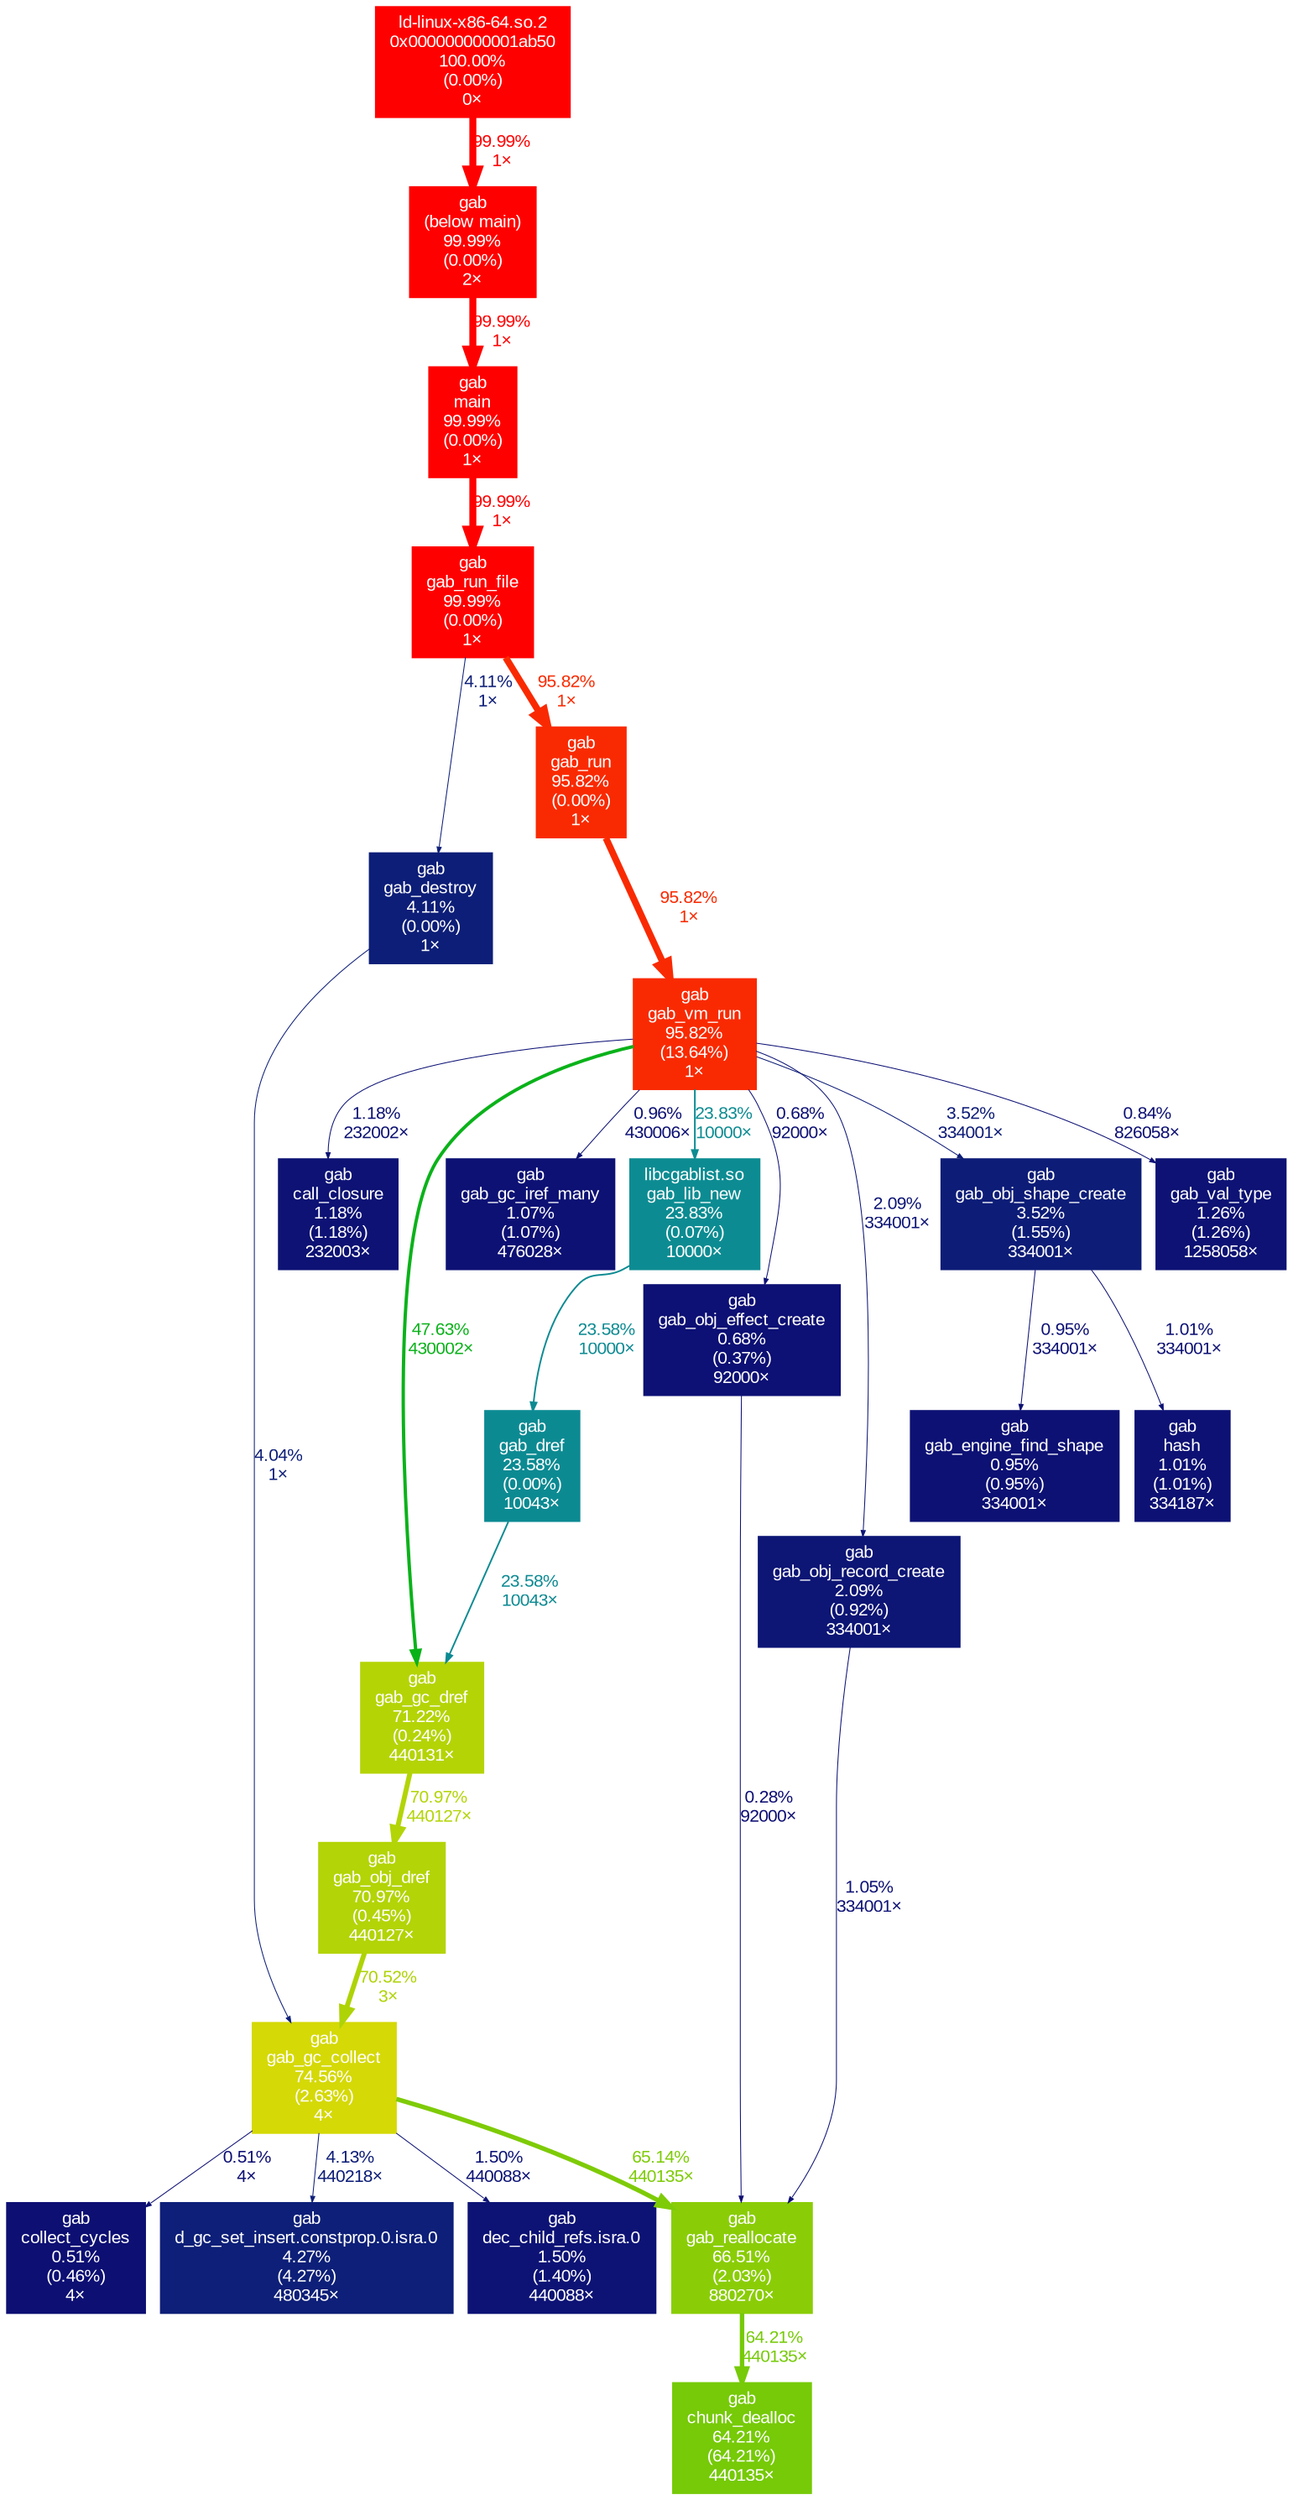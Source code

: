 digraph {
	graph [fontname=Arial, nodesep=0.125, ranksep=0.25];
	node [fontcolor=white, fontname=Arial, height=0, shape=box, style=filled, width=0];
	edge [fontname=Arial];
	"(below main)" [color="#ff0000", fontcolor="#ffffff", fontsize="10.00", label="gab\n(below main)\n99.99%\n(0.00%)\n2×"];
	"(below main)" -> main [arrowsize="1.00", color="#ff0000", fontcolor="#ff0000", fontsize="10.00", label="99.99%\n1×", labeldistance="4.00", penwidth="4.00"];
	"0x000000000001ab50" [color="#ff0000", fontcolor="#ffffff", fontsize="10.00", label="ld-linux-x86-64.so.2\n0x000000000001ab50\n100.00%\n(0.00%)\n0×"];
	"0x000000000001ab50" -> "(below main)" [arrowsize="1.00", color="#ff0000", fontcolor="#ff0000", fontsize="10.00", label="99.99%\n1×", labeldistance="4.00", penwidth="4.00"];
	"call_closure" [color="#0d1274", fontcolor="#ffffff", fontsize="10.00", label="gab\ncall_closure\n1.18%\n(1.18%)\n232003×"];
	"chunk_dealloc" [color="#76ca07", fontcolor="#ffffff", fontsize="10.00", label="gab\nchunk_dealloc\n64.21%\n(64.21%)\n440135×"];
	"collect_cycles" [color="#0d0f73", fontcolor="#ffffff", fontsize="10.00", label="gab\ncollect_cycles\n0.51%\n(0.46%)\n4×"];
	"d_gc_set_insert.constprop.0.isra.0" [color="#0d1f78", fontcolor="#ffffff", fontsize="10.00", label="gab\nd_gc_set_insert.constprop.0.isra.0\n4.27%\n(4.27%)\n480345×"];
	"dec_child_refs.isra.0" [color="#0d1375", fontcolor="#ffffff", fontsize="10.00", label="gab\ndec_child_refs.isra.0\n1.50%\n(1.40%)\n440088×"];
	"gab_destroy" [color="#0d1e78", fontcolor="#ffffff", fontsize="10.00", label="gab\ngab_destroy\n4.11%\n(0.00%)\n1×"];
	"gab_destroy" -> "gab_gc_collect" [arrowsize="0.35", color="#0d1e78", fontcolor="#0d1e78", fontsize="10.00", label="4.04%\n1×", labeldistance="0.50", penwidth="0.50"];
	"gab_dref" [color="#0c8a92", fontcolor="#ffffff", fontsize="10.00", label="gab\ngab_dref\n23.58%\n(0.00%)\n10043×"];
	"gab_dref" -> "gab_gc_dref" [arrowsize="0.49", color="#0c8a92", fontcolor="#0c8a92", fontsize="10.00", label="23.58%\n10043×", labeldistance="0.94", penwidth="0.94"];
	"gab_engine_find_shape" [color="#0d1174", fontcolor="#ffffff", fontsize="10.00", label="gab\ngab_engine_find_shape\n0.95%\n(0.95%)\n334001×"];
	"gab_gc_collect" [color="#d5d906", fontcolor="#ffffff", fontsize="10.00", label="gab\ngab_gc_collect\n74.56%\n(2.63%)\n4×"];
	"gab_gc_collect" -> "collect_cycles" [arrowsize="0.35", color="#0d0f73", fontcolor="#0d0f73", fontsize="10.00", label="0.51%\n4×", labeldistance="0.50", penwidth="0.50"];
	"gab_gc_collect" -> "d_gc_set_insert.constprop.0.isra.0" [arrowsize="0.35", color="#0d1e78", fontcolor="#0d1e78", fontsize="10.00", label="4.13%\n440218×", labeldistance="0.50", penwidth="0.50"];
	"gab_gc_collect" -> "dec_child_refs.isra.0" [arrowsize="0.35", color="#0d1375", fontcolor="#0d1375", fontsize="10.00", label="1.50%\n440088×", labeldistance="0.50", penwidth="0.50"];
	"gab_gc_collect" -> "gab_reallocate" [arrowsize="0.81", color="#7ecb07", fontcolor="#7ecb07", fontsize="10.00", label="65.14%\n440135×", labeldistance="2.61", penwidth="2.61"];
	"gab_gc_dref" [color="#b5d406", fontcolor="#ffffff", fontsize="10.00", label="gab\ngab_gc_dref\n71.22%\n(0.24%)\n440131×"];
	"gab_gc_dref" -> "gab_obj_dref" [arrowsize="0.84", color="#b3d406", fontcolor="#b3d406", fontsize="10.00", label="70.97%\n440127×", labeldistance="2.84", penwidth="2.84"];
	"gab_gc_iref_many" [color="#0d1174", fontcolor="#ffffff", fontsize="10.00", label="gab\ngab_gc_iref_many\n1.07%\n(1.07%)\n476028×"];
	"gab_lib_new" [color="#0c8c92", fontcolor="#ffffff", fontsize="10.00", label="libcgablist.so\ngab_lib_new\n23.83%\n(0.07%)\n10000×"];
	"gab_lib_new" -> "gab_dref" [arrowsize="0.49", color="#0c8a92", fontcolor="#0c8a92", fontsize="10.00", label="23.58%\n10000×", labeldistance="0.94", penwidth="0.94"];
	"gab_obj_dref" [color="#b3d406", fontcolor="#ffffff", fontsize="10.00", label="gab\ngab_obj_dref\n70.97%\n(0.45%)\n440127×"];
	"gab_obj_dref" -> "gab_gc_collect" [arrowsize="0.84", color="#aed306", fontcolor="#aed306", fontsize="10.00", label="70.52%\n3×", labeldistance="2.82", penwidth="2.82"];
	"gab_obj_effect_create" [color="#0d1074", fontcolor="#ffffff", fontsize="10.00", label="gab\ngab_obj_effect_create\n0.68%\n(0.37%)\n92000×"];
	"gab_obj_effect_create" -> "gab_reallocate" [arrowsize="0.35", color="#0d0e73", fontcolor="#0d0e73", fontsize="10.00", label="0.28%\n92000×", labeldistance="0.50", penwidth="0.50"];
	"gab_obj_record_create" [color="#0d1575", fontcolor="#ffffff", fontsize="10.00", label="gab\ngab_obj_record_create\n2.09%\n(0.92%)\n334001×"];
	"gab_obj_record_create" -> "gab_reallocate" [arrowsize="0.35", color="#0d1174", fontcolor="#0d1174", fontsize="10.00", label="1.05%\n334001×", labeldistance="0.50", penwidth="0.50"];
	"gab_obj_shape_create" [color="#0d1c77", fontcolor="#ffffff", fontsize="10.00", label="gab\ngab_obj_shape_create\n3.52%\n(1.55%)\n334001×"];
	"gab_obj_shape_create" -> "gab_engine_find_shape" [arrowsize="0.35", color="#0d1174", fontcolor="#0d1174", fontsize="10.00", label="0.95%\n334001×", labeldistance="0.50", penwidth="0.50"];
	"gab_obj_shape_create" -> hash [arrowsize="0.35", color="#0d1174", fontcolor="#0d1174", fontsize="10.00", label="1.01%\n334001×", labeldistance="0.50", penwidth="0.50"];
	"gab_reallocate" [color="#8acd07", fontcolor="#ffffff", fontsize="10.00", label="gab\ngab_reallocate\n66.51%\n(2.03%)\n880270×"];
	"gab_reallocate" -> "chunk_dealloc" [arrowsize="0.80", color="#76ca07", fontcolor="#76ca07", fontsize="10.00", label="64.21%\n440135×", labeldistance="2.57", penwidth="2.57"];
	"gab_run" [color="#f92a01", fontcolor="#ffffff", fontsize="10.00", label="gab\ngab_run\n95.82%\n(0.00%)\n1×"];
	"gab_run" -> "gab_vm_run" [arrowsize="0.98", color="#f92a01", fontcolor="#f92a01", fontsize="10.00", label="95.82%\n1×", labeldistance="3.83", penwidth="3.83"];
	"gab_run_file" [color="#ff0000", fontcolor="#ffffff", fontsize="10.00", label="gab\ngab_run_file\n99.99%\n(0.00%)\n1×"];
	"gab_run_file" -> "gab_destroy" [arrowsize="0.35", color="#0d1e78", fontcolor="#0d1e78", fontsize="10.00", label="4.11%\n1×", labeldistance="0.50", penwidth="0.50"];
	"gab_run_file" -> "gab_run" [arrowsize="0.98", color="#f92a01", fontcolor="#f92a01", fontsize="10.00", label="95.82%\n1×", labeldistance="3.83", penwidth="3.83"];
	"gab_val_type" [color="#0d1274", fontcolor="#ffffff", fontsize="10.00", label="gab\ngab_val_type\n1.26%\n(1.26%)\n1258058×"];
	"gab_vm_run" [color="#f92a01", fontcolor="#ffffff", fontsize="10.00", label="gab\ngab_vm_run\n95.82%\n(13.64%)\n1×"];
	"gab_vm_run" -> "call_closure" [arrowsize="0.35", color="#0d1274", fontcolor="#0d1274", fontsize="10.00", label="1.18%\n232002×", labeldistance="0.50", penwidth="0.50"];
	"gab_vm_run" -> "gab_gc_dref" [arrowsize="0.69", color="#0ab21a", fontcolor="#0ab21a", fontsize="10.00", label="47.63%\n430002×", labeldistance="1.91", penwidth="1.91"];
	"gab_vm_run" -> "gab_gc_iref_many" [arrowsize="0.35", color="#0d1174", fontcolor="#0d1174", fontsize="10.00", label="0.96%\n430006×", labeldistance="0.50", penwidth="0.50"];
	"gab_vm_run" -> "gab_lib_new" [arrowsize="0.49", color="#0c8c92", fontcolor="#0c8c92", fontsize="10.00", label="23.83%\n10000×", labeldistance="0.95", penwidth="0.95"];
	"gab_vm_run" -> "gab_obj_effect_create" [arrowsize="0.35", color="#0d1074", fontcolor="#0d1074", fontsize="10.00", label="0.68%\n92000×", labeldistance="0.50", penwidth="0.50"];
	"gab_vm_run" -> "gab_obj_record_create" [arrowsize="0.35", color="#0d1575", fontcolor="#0d1575", fontsize="10.00", label="2.09%\n334001×", labeldistance="0.50", penwidth="0.50"];
	"gab_vm_run" -> "gab_obj_shape_create" [arrowsize="0.35", color="#0d1c77", fontcolor="#0d1c77", fontsize="10.00", label="3.52%\n334001×", labeldistance="0.50", penwidth="0.50"];
	"gab_vm_run" -> "gab_val_type" [arrowsize="0.35", color="#0d1074", fontcolor="#0d1074", fontsize="10.00", label="0.84%\n826058×", labeldistance="0.50", penwidth="0.50"];
	hash [color="#0d1174", fontcolor="#ffffff", fontsize="10.00", label="gab\nhash\n1.01%\n(1.01%)\n334187×"];
	main [color="#ff0000", fontcolor="#ffffff", fontsize="10.00", label="gab\nmain\n99.99%\n(0.00%)\n1×"];
	main -> "gab_run_file" [arrowsize="1.00", color="#ff0000", fontcolor="#ff0000", fontsize="10.00", label="99.99%\n1×", labeldistance="4.00", penwidth="4.00"];
}
